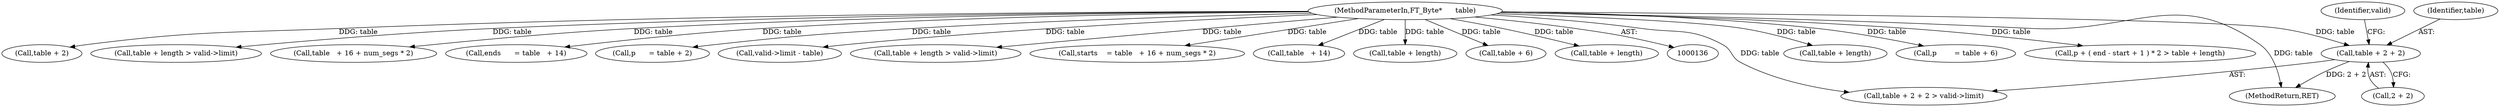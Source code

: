 digraph "0_savannah_9bd20b7304aae61de5d50ac359cf27132bafd4c1@pointer" {
"1000154" [label="(Call,table + 2 + 2)"];
"1000137" [label="(MethodParameterIn,FT_Byte*      table)"];
"1000187" [label="(Call,table + length)"];
"1000203" [label="(Call,p        = table + 6)"];
"1000472" [label="(Call,p + ( end - start + 1 ) * 2 > table + length)"];
"1000165" [label="(Call,table + 2)"];
"1000186" [label="(Call,table + length > valid->limit)"];
"1000137" [label="(MethodParameterIn,FT_Byte*      table)"];
"1000303" [label="(Call,table   + 16 + num_segs * 2)"];
"1000296" [label="(Call,ends      = table   + 14)"];
"1000155" [label="(Identifier,table)"];
"1000601" [label="(MethodReturn,RET)"];
"1000163" [label="(Call,p      = table + 2)"];
"1000198" [label="(Call,valid->limit - table)"];
"1000178" [label="(Call,table + length > valid->limit)"];
"1000301" [label="(Call,starts    = table   + 16 + num_segs * 2)"];
"1000153" [label="(Call,table + 2 + 2 > valid->limit)"];
"1000298" [label="(Call,table   + 14)"];
"1000156" [label="(Call,2 + 2)"];
"1000179" [label="(Call,table + length)"];
"1000205" [label="(Call,table + 6)"];
"1000482" [label="(Call,table + length)"];
"1000154" [label="(Call,table + 2 + 2)"];
"1000160" [label="(Identifier,valid)"];
"1000154" -> "1000153"  [label="AST: "];
"1000154" -> "1000156"  [label="CFG: "];
"1000155" -> "1000154"  [label="AST: "];
"1000156" -> "1000154"  [label="AST: "];
"1000160" -> "1000154"  [label="CFG: "];
"1000154" -> "1000601"  [label="DDG: 2 + 2"];
"1000137" -> "1000154"  [label="DDG: table"];
"1000137" -> "1000136"  [label="AST: "];
"1000137" -> "1000601"  [label="DDG: table"];
"1000137" -> "1000153"  [label="DDG: table"];
"1000137" -> "1000163"  [label="DDG: table"];
"1000137" -> "1000165"  [label="DDG: table"];
"1000137" -> "1000178"  [label="DDG: table"];
"1000137" -> "1000179"  [label="DDG: table"];
"1000137" -> "1000186"  [label="DDG: table"];
"1000137" -> "1000187"  [label="DDG: table"];
"1000137" -> "1000198"  [label="DDG: table"];
"1000137" -> "1000203"  [label="DDG: table"];
"1000137" -> "1000205"  [label="DDG: table"];
"1000137" -> "1000296"  [label="DDG: table"];
"1000137" -> "1000298"  [label="DDG: table"];
"1000137" -> "1000301"  [label="DDG: table"];
"1000137" -> "1000303"  [label="DDG: table"];
"1000137" -> "1000472"  [label="DDG: table"];
"1000137" -> "1000482"  [label="DDG: table"];
}

